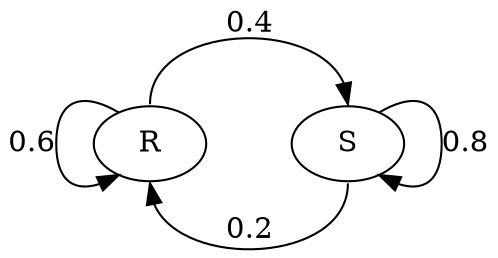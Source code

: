 digraph G{
node[nodesep=2.0];
{rank=same R S};
R:nw -> R:sw[label="0.6"];
S:ne -> S:se[label="0.8"];
R:n -> S:n[label="0.4"];
S:s -> R:s[label="0.2"];
}
